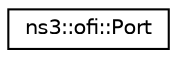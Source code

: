 digraph "Graphical Class Hierarchy"
{
 // LATEX_PDF_SIZE
  edge [fontname="Helvetica",fontsize="10",labelfontname="Helvetica",labelfontsize="10"];
  node [fontname="Helvetica",fontsize="10",shape=record];
  rankdir="LR";
  Node0 [label="ns3::ofi::Port",height=0.2,width=0.4,color="black", fillcolor="white", style="filled",URL="$structns3_1_1ofi_1_1_port.html",tooltip="Port and its metadata."];
}
